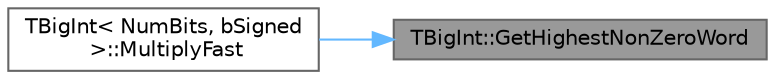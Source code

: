 digraph "TBigInt::GetHighestNonZeroWord"
{
 // INTERACTIVE_SVG=YES
 // LATEX_PDF_SIZE
  bgcolor="transparent";
  edge [fontname=Helvetica,fontsize=10,labelfontname=Helvetica,labelfontsize=10];
  node [fontname=Helvetica,fontsize=10,shape=box,height=0.2,width=0.4];
  rankdir="RL";
  Node1 [id="Node000001",label="TBigInt::GetHighestNonZeroWord",height=0.2,width=0.4,color="gray40", fillcolor="grey60", style="filled", fontcolor="black",tooltip="Returns the index of the highest word that is not zero."];
  Node1 -> Node2 [id="edge1_Node000001_Node000002",dir="back",color="steelblue1",style="solid",tooltip=" "];
  Node2 [id="Node000002",label="TBigInt\< NumBits, bSigned\l \>::MultiplyFast",height=0.2,width=0.4,color="grey40", fillcolor="white", style="filled",URL="$d1/db0/classTBigInt.html#a87d240b3b61caef344df7e235ce7124f",tooltip=" "];
}
